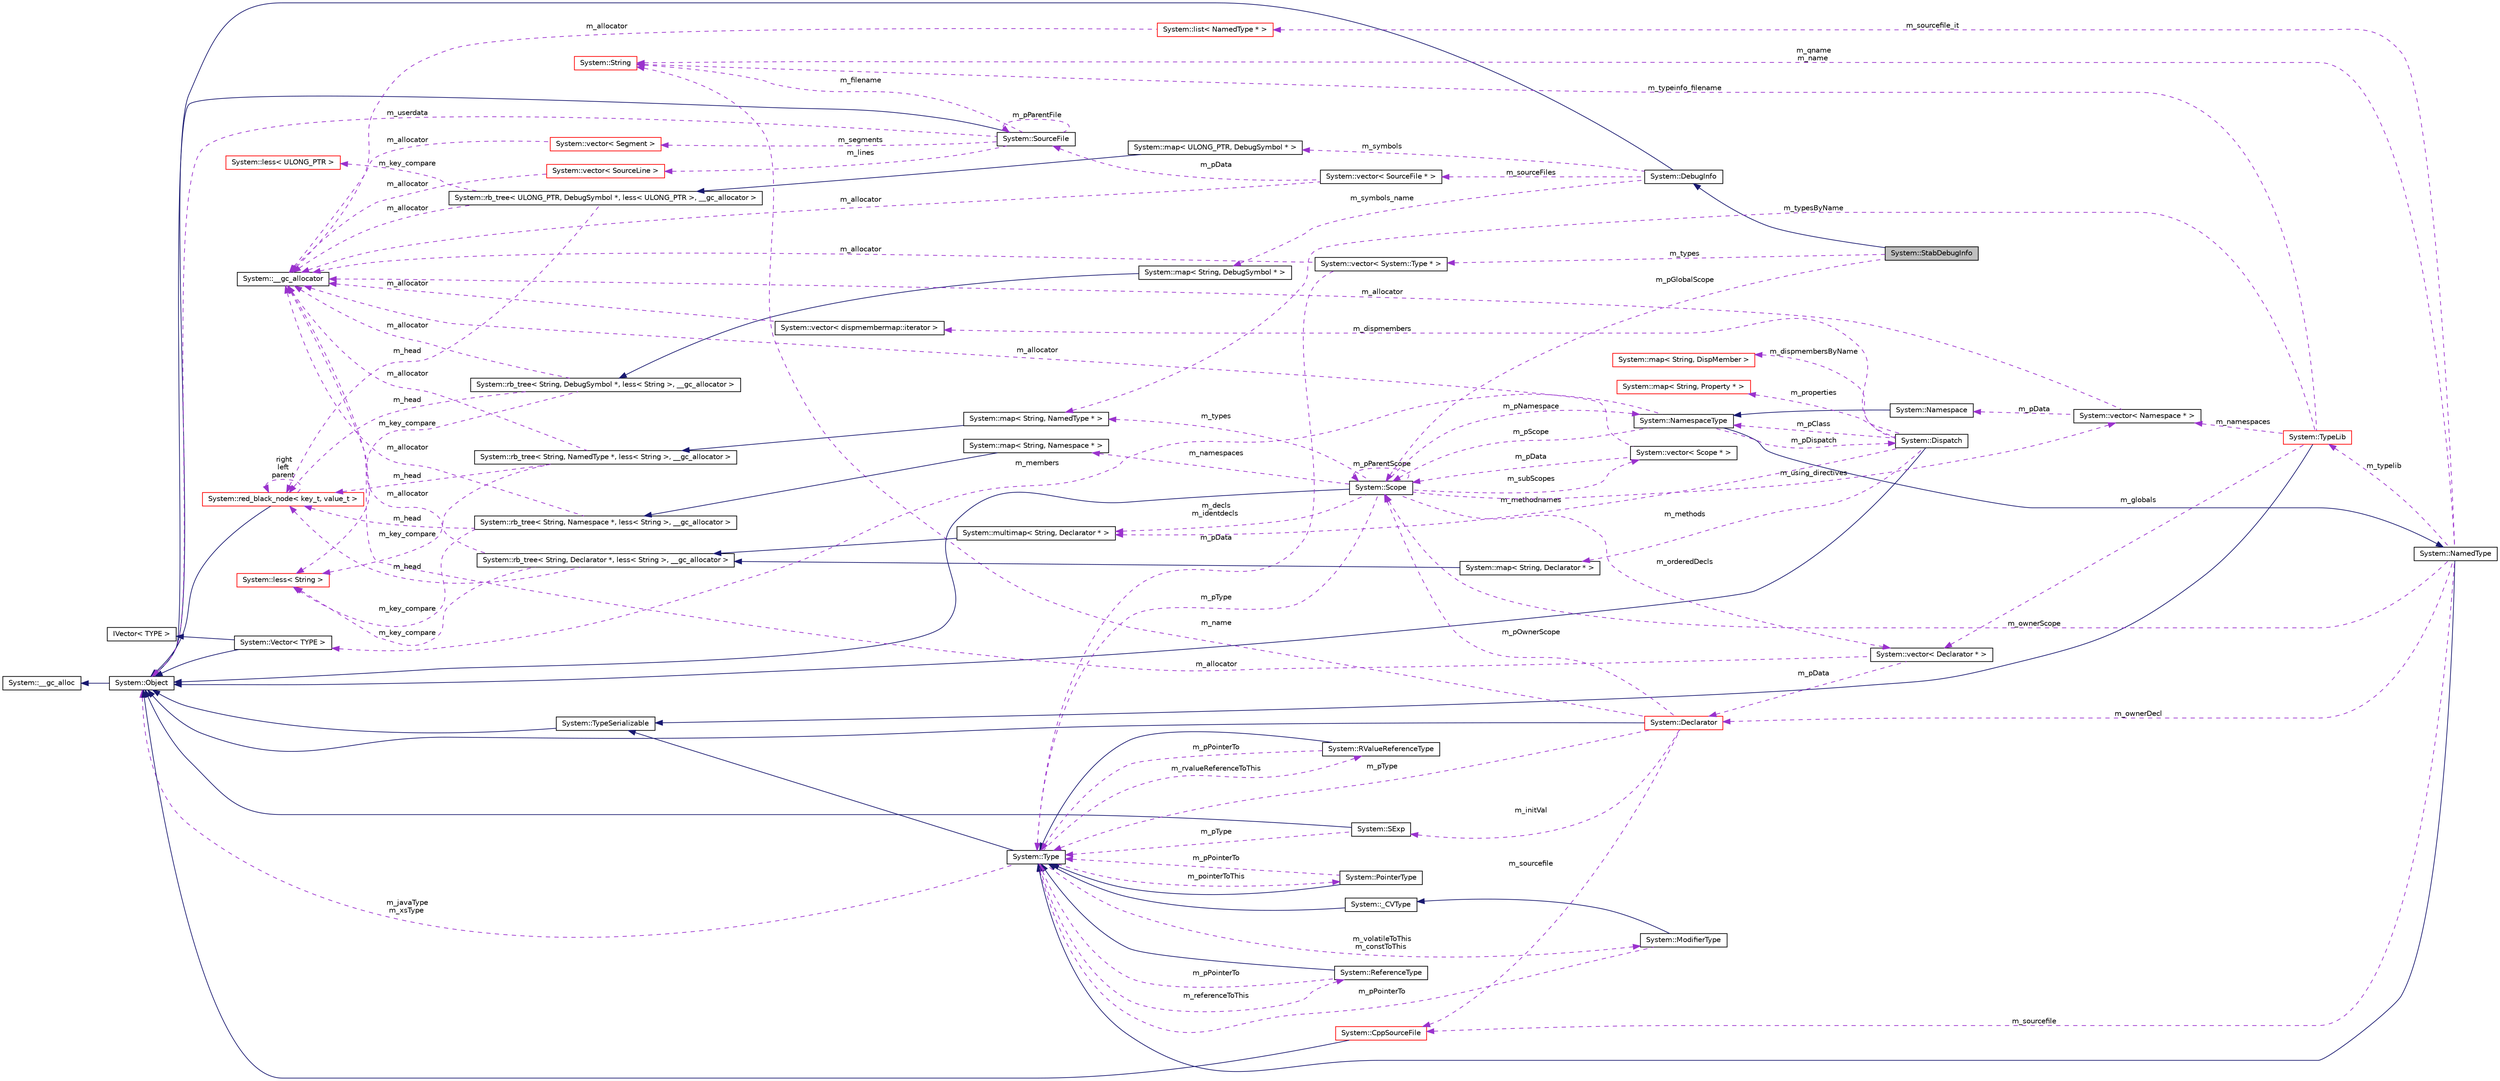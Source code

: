 digraph G
{
  edge [fontname="Helvetica",fontsize="10",labelfontname="Helvetica",labelfontsize="10"];
  node [fontname="Helvetica",fontsize="10",shape=record];
  rankdir="LR";
  Node1 [label="System::StabDebugInfo",height=0.2,width=0.4,color="black", fillcolor="grey75", style="filled" fontcolor="black"];
  Node2 -> Node1 [dir="back",color="midnightblue",fontsize="10",style="solid",fontname="Helvetica"];
  Node2 [label="System::DebugInfo",height=0.2,width=0.4,color="black", fillcolor="white", style="filled",URL="$class_system_1_1_debug_info.html"];
  Node3 -> Node2 [dir="back",color="midnightblue",fontsize="10",style="solid",fontname="Helvetica"];
  Node3 [label="System::Object",height=0.2,width=0.4,color="black", fillcolor="white", style="filled",URL="$class_system_1_1_object.html"];
  Node4 -> Node3 [dir="back",color="midnightblue",fontsize="10",style="solid",fontname="Helvetica"];
  Node4 [label="System::__gc_alloc",height=0.2,width=0.4,color="black", fillcolor="white", style="filled",URL="$class_system_1_1____gc__alloc.html"];
  Node5 -> Node2 [dir="back",color="darkorchid3",fontsize="10",style="dashed",label=" m_symbols_name" ,fontname="Helvetica"];
  Node5 [label="System::map\< String, DebugSymbol * \>",height=0.2,width=0.4,color="black", fillcolor="white", style="filled",URL="$class_system_1_1map.html"];
  Node6 -> Node5 [dir="back",color="midnightblue",fontsize="10",style="solid",fontname="Helvetica"];
  Node6 [label="System::rb_tree\< String, DebugSymbol *, less\< String \>, __gc_allocator \>",height=0.2,width=0.4,color="black", fillcolor="white", style="filled",URL="$class_system_1_1rb__tree.html"];
  Node7 -> Node6 [dir="back",color="darkorchid3",fontsize="10",style="dashed",label=" m_allocator" ,fontname="Helvetica"];
  Node7 [label="System::__gc_allocator",height=0.2,width=0.4,color="black", fillcolor="white", style="filled",URL="$class_system_1_1____gc__allocator.html"];
  Node8 -> Node6 [dir="back",color="darkorchid3",fontsize="10",style="dashed",label=" m_key_compare" ,fontname="Helvetica"];
  Node8 [label="System::less\< String \>",height=0.2,width=0.4,color="red", fillcolor="white", style="filled",URL="$class_system_1_1less_3_01_string_01_4.html"];
  Node9 -> Node6 [dir="back",color="darkorchid3",fontsize="10",style="dashed",label=" m_head" ,fontname="Helvetica"];
  Node9 [label="System::red_black_node\< key_t, value_t \>",height=0.2,width=0.4,color="red", fillcolor="white", style="filled",URL="$class_system_1_1red__black__node.html"];
  Node3 -> Node9 [dir="back",color="midnightblue",fontsize="10",style="solid",fontname="Helvetica"];
  Node9 -> Node9 [dir="back",color="darkorchid3",fontsize="10",style="dashed",label=" right\nleft\nparent" ,fontname="Helvetica"];
  Node10 -> Node2 [dir="back",color="darkorchid3",fontsize="10",style="dashed",label=" m_symbols" ,fontname="Helvetica"];
  Node10 [label="System::map\< ULONG_PTR, DebugSymbol * \>",height=0.2,width=0.4,color="black", fillcolor="white", style="filled",URL="$class_system_1_1map.html"];
  Node11 -> Node10 [dir="back",color="midnightblue",fontsize="10",style="solid",fontname="Helvetica"];
  Node11 [label="System::rb_tree\< ULONG_PTR, DebugSymbol *, less\< ULONG_PTR \>, __gc_allocator \>",height=0.2,width=0.4,color="black", fillcolor="white", style="filled",URL="$class_system_1_1rb__tree.html"];
  Node7 -> Node11 [dir="back",color="darkorchid3",fontsize="10",style="dashed",label=" m_allocator" ,fontname="Helvetica"];
  Node12 -> Node11 [dir="back",color="darkorchid3",fontsize="10",style="dashed",label=" m_key_compare" ,fontname="Helvetica"];
  Node12 [label="System::less\< ULONG_PTR \>",height=0.2,width=0.4,color="red", fillcolor="white", style="filled",URL="$class_system_1_1less.html"];
  Node9 -> Node11 [dir="back",color="darkorchid3",fontsize="10",style="dashed",label=" m_head" ,fontname="Helvetica"];
  Node13 -> Node2 [dir="back",color="darkorchid3",fontsize="10",style="dashed",label=" m_sourceFiles" ,fontname="Helvetica"];
  Node13 [label="System::vector\< SourceFile * \>",height=0.2,width=0.4,color="black", fillcolor="white", style="filled",URL="$class_system_1_1vector.html"];
  Node14 -> Node13 [dir="back",color="darkorchid3",fontsize="10",style="dashed",label=" m_pData" ,fontname="Helvetica"];
  Node14 [label="System::SourceFile",height=0.2,width=0.4,color="black", fillcolor="white", style="filled",URL="$class_system_1_1_source_file.html"];
  Node3 -> Node14 [dir="back",color="midnightblue",fontsize="10",style="solid",fontname="Helvetica"];
  Node14 -> Node14 [dir="back",color="darkorchid3",fontsize="10",style="dashed",label=" m_pParentFile" ,fontname="Helvetica"];
  Node15 -> Node14 [dir="back",color="darkorchid3",fontsize="10",style="dashed",label=" m_segments" ,fontname="Helvetica"];
  Node15 [label="System::vector\< Segment \>",height=0.2,width=0.4,color="red", fillcolor="white", style="filled",URL="$class_system_1_1vector.html"];
  Node7 -> Node15 [dir="back",color="darkorchid3",fontsize="10",style="dashed",label=" m_allocator" ,fontname="Helvetica"];
  Node16 -> Node14 [dir="back",color="darkorchid3",fontsize="10",style="dashed",label=" m_lines" ,fontname="Helvetica"];
  Node16 [label="System::vector\< SourceLine \>",height=0.2,width=0.4,color="red", fillcolor="white", style="filled",URL="$class_system_1_1vector.html"];
  Node7 -> Node16 [dir="back",color="darkorchid3",fontsize="10",style="dashed",label=" m_allocator" ,fontname="Helvetica"];
  Node17 -> Node14 [dir="back",color="darkorchid3",fontsize="10",style="dashed",label=" m_filename" ,fontname="Helvetica"];
  Node17 [label="System::String",height=0.2,width=0.4,color="red", fillcolor="white", style="filled",URL="$class_system_1_1_string.html"];
  Node3 -> Node14 [dir="back",color="darkorchid3",fontsize="10",style="dashed",label=" m_userdata" ,fontname="Helvetica"];
  Node7 -> Node13 [dir="back",color="darkorchid3",fontsize="10",style="dashed",label=" m_allocator" ,fontname="Helvetica"];
  Node18 -> Node1 [dir="back",color="darkorchid3",fontsize="10",style="dashed",label=" m_types" ,fontname="Helvetica"];
  Node18 [label="System::vector\< System::Type * \>",height=0.2,width=0.4,color="black", fillcolor="white", style="filled",URL="$class_system_1_1vector.html"];
  Node19 -> Node18 [dir="back",color="darkorchid3",fontsize="10",style="dashed",label=" m_pData" ,fontname="Helvetica"];
  Node19 [label="System::Type",height=0.2,width=0.4,color="black", fillcolor="white", style="filled",URL="$class_system_1_1_type.html"];
  Node20 -> Node19 [dir="back",color="midnightblue",fontsize="10",style="solid",fontname="Helvetica"];
  Node20 [label="System::TypeSerializable",height=0.2,width=0.4,color="black", fillcolor="white", style="filled",URL="$class_system_1_1_type_serializable.html"];
  Node3 -> Node20 [dir="back",color="midnightblue",fontsize="10",style="solid",fontname="Helvetica"];
  Node21 -> Node19 [dir="back",color="darkorchid3",fontsize="10",style="dashed",label=" m_pointerToThis" ,fontname="Helvetica"];
  Node21 [label="System::PointerType",height=0.2,width=0.4,color="black", fillcolor="white", style="filled",URL="$class_system_1_1_pointer_type.html"];
  Node19 -> Node21 [dir="back",color="midnightblue",fontsize="10",style="solid",fontname="Helvetica"];
  Node19 -> Node21 [dir="back",color="darkorchid3",fontsize="10",style="dashed",label=" m_pPointerTo" ,fontname="Helvetica"];
  Node22 -> Node19 [dir="back",color="darkorchid3",fontsize="10",style="dashed",label=" m_referenceToThis" ,fontname="Helvetica"];
  Node22 [label="System::ReferenceType",height=0.2,width=0.4,color="black", fillcolor="white", style="filled",URL="$class_system_1_1_reference_type.html"];
  Node19 -> Node22 [dir="back",color="midnightblue",fontsize="10",style="solid",fontname="Helvetica"];
  Node19 -> Node22 [dir="back",color="darkorchid3",fontsize="10",style="dashed",label=" m_pPointerTo" ,fontname="Helvetica"];
  Node23 -> Node19 [dir="back",color="darkorchid3",fontsize="10",style="dashed",label=" m_rvalueReferenceToThis" ,fontname="Helvetica"];
  Node23 [label="System::RValueReferenceType",height=0.2,width=0.4,color="black", fillcolor="white", style="filled",URL="$class_system_1_1_r_value_reference_type.html"];
  Node19 -> Node23 [dir="back",color="midnightblue",fontsize="10",style="solid",fontname="Helvetica"];
  Node19 -> Node23 [dir="back",color="darkorchid3",fontsize="10",style="dashed",label=" m_pPointerTo" ,fontname="Helvetica"];
  Node24 -> Node19 [dir="back",color="darkorchid3",fontsize="10",style="dashed",label=" m_volatileToThis\nm_constToThis" ,fontname="Helvetica"];
  Node24 [label="System::ModifierType",height=0.2,width=0.4,color="black", fillcolor="white", style="filled",URL="$class_system_1_1_modifier_type.html"];
  Node25 -> Node24 [dir="back",color="midnightblue",fontsize="10",style="solid",fontname="Helvetica"];
  Node25 [label="System::_CVType",height=0.2,width=0.4,color="black", fillcolor="white", style="filled",URL="$class_system_1_1___c_v_type.html"];
  Node19 -> Node25 [dir="back",color="midnightblue",fontsize="10",style="solid",fontname="Helvetica"];
  Node19 -> Node24 [dir="back",color="darkorchid3",fontsize="10",style="dashed",label=" m_pPointerTo" ,fontname="Helvetica"];
  Node3 -> Node19 [dir="back",color="darkorchid3",fontsize="10",style="dashed",label=" m_javaType\nm_xsType" ,fontname="Helvetica"];
  Node7 -> Node18 [dir="back",color="darkorchid3",fontsize="10",style="dashed",label=" m_allocator" ,fontname="Helvetica"];
  Node26 -> Node1 [dir="back",color="darkorchid3",fontsize="10",style="dashed",label=" m_pGlobalScope" ,fontname="Helvetica"];
  Node26 [label="System::Scope",height=0.2,width=0.4,color="black", fillcolor="white", style="filled",URL="$class_system_1_1_scope.html"];
  Node3 -> Node26 [dir="back",color="midnightblue",fontsize="10",style="solid",fontname="Helvetica"];
  Node19 -> Node26 [dir="back",color="darkorchid3",fontsize="10",style="dashed",label=" m_pType" ,fontname="Helvetica"];
  Node27 -> Node26 [dir="back",color="darkorchid3",fontsize="10",style="dashed",label=" m_subScopes" ,fontname="Helvetica"];
  Node27 [label="System::vector\< Scope * \>",height=0.2,width=0.4,color="black", fillcolor="white", style="filled",URL="$class_system_1_1vector.html"];
  Node26 -> Node27 [dir="back",color="darkorchid3",fontsize="10",style="dashed",label=" m_pData" ,fontname="Helvetica"];
  Node7 -> Node27 [dir="back",color="darkorchid3",fontsize="10",style="dashed",label=" m_allocator" ,fontname="Helvetica"];
  Node26 -> Node26 [dir="back",color="darkorchid3",fontsize="10",style="dashed",label=" m_pParentScope" ,fontname="Helvetica"];
  Node28 -> Node26 [dir="back",color="darkorchid3",fontsize="10",style="dashed",label=" m_decls\nm_identdecls" ,fontname="Helvetica"];
  Node28 [label="System::multimap\< String, Declarator * \>",height=0.2,width=0.4,color="black", fillcolor="white", style="filled",URL="$class_system_1_1multimap.html"];
  Node29 -> Node28 [dir="back",color="midnightblue",fontsize="10",style="solid",fontname="Helvetica"];
  Node29 [label="System::rb_tree\< String, Declarator *, less\< String \>, __gc_allocator \>",height=0.2,width=0.4,color="black", fillcolor="white", style="filled",URL="$class_system_1_1rb__tree.html"];
  Node7 -> Node29 [dir="back",color="darkorchid3",fontsize="10",style="dashed",label=" m_allocator" ,fontname="Helvetica"];
  Node8 -> Node29 [dir="back",color="darkorchid3",fontsize="10",style="dashed",label=" m_key_compare" ,fontname="Helvetica"];
  Node9 -> Node29 [dir="back",color="darkorchid3",fontsize="10",style="dashed",label=" m_head" ,fontname="Helvetica"];
  Node30 -> Node26 [dir="back",color="darkorchid3",fontsize="10",style="dashed",label=" m_pNamespace" ,fontname="Helvetica"];
  Node30 [label="System::NamespaceType",height=0.2,width=0.4,color="black", fillcolor="white", style="filled",URL="$class_system_1_1_namespace_type.html"];
  Node31 -> Node30 [dir="back",color="midnightblue",fontsize="10",style="solid",fontname="Helvetica"];
  Node31 [label="System::NamedType",height=0.2,width=0.4,color="black", fillcolor="white", style="filled",URL="$class_system_1_1_named_type.html"];
  Node19 -> Node31 [dir="back",color="midnightblue",fontsize="10",style="solid",fontname="Helvetica"];
  Node26 -> Node31 [dir="back",color="darkorchid3",fontsize="10",style="dashed",label=" m_ownerScope" ,fontname="Helvetica"];
  Node32 -> Node31 [dir="back",color="darkorchid3",fontsize="10",style="dashed",label=" m_ownerDecl" ,fontname="Helvetica"];
  Node32 [label="System::Declarator",height=0.2,width=0.4,color="red", fillcolor="white", style="filled",URL="$class_system_1_1_declarator.html"];
  Node3 -> Node32 [dir="back",color="midnightblue",fontsize="10",style="solid",fontname="Helvetica"];
  Node19 -> Node32 [dir="back",color="darkorchid3",fontsize="10",style="dashed",label=" m_pType" ,fontname="Helvetica"];
  Node26 -> Node32 [dir="back",color="darkorchid3",fontsize="10",style="dashed",label=" m_pOwnerScope" ,fontname="Helvetica"];
  Node33 -> Node32 [dir="back",color="darkorchid3",fontsize="10",style="dashed",label=" m_initVal" ,fontname="Helvetica"];
  Node33 [label="System::SExp",height=0.2,width=0.4,color="black", fillcolor="white", style="filled",URL="$class_system_1_1_s_exp.html"];
  Node3 -> Node33 [dir="back",color="midnightblue",fontsize="10",style="solid",fontname="Helvetica"];
  Node19 -> Node33 [dir="back",color="darkorchid3",fontsize="10",style="dashed",label=" m_pType" ,fontname="Helvetica"];
  Node34 -> Node32 [dir="back",color="darkorchid3",fontsize="10",style="dashed",label=" m_sourcefile" ,fontname="Helvetica"];
  Node34 [label="System::CppSourceFile",height=0.2,width=0.4,color="red", fillcolor="white", style="filled",URL="$class_system_1_1_cpp_source_file.html"];
  Node3 -> Node34 [dir="back",color="midnightblue",fontsize="10",style="solid",fontname="Helvetica"];
  Node17 -> Node32 [dir="back",color="darkorchid3",fontsize="10",style="dashed",label=" m_name" ,fontname="Helvetica"];
  Node34 -> Node31 [dir="back",color="darkorchid3",fontsize="10",style="dashed",label=" m_sourcefile" ,fontname="Helvetica"];
  Node35 -> Node31 [dir="back",color="darkorchid3",fontsize="10",style="dashed",label=" m_sourcefile_it" ,fontname="Helvetica"];
  Node35 [label="System::list\< NamedType * \>",height=0.2,width=0.4,color="red", fillcolor="white", style="filled",URL="$class_system_1_1list.html"];
  Node7 -> Node35 [dir="back",color="darkorchid3",fontsize="10",style="dashed",label=" m_allocator" ,fontname="Helvetica"];
  Node17 -> Node31 [dir="back",color="darkorchid3",fontsize="10",style="dashed",label=" m_qname\nm_name" ,fontname="Helvetica"];
  Node36 -> Node31 [dir="back",color="darkorchid3",fontsize="10",style="dashed",label=" m_typelib" ,fontname="Helvetica"];
  Node36 [label="System::TypeLib",height=0.2,width=0.4,color="red", fillcolor="white", style="filled",URL="$class_system_1_1_type_lib.html"];
  Node20 -> Node36 [dir="back",color="midnightblue",fontsize="10",style="solid",fontname="Helvetica"];
  Node37 -> Node36 [dir="back",color="darkorchid3",fontsize="10",style="dashed",label=" m_namespaces" ,fontname="Helvetica"];
  Node37 [label="System::vector\< Namespace * \>",height=0.2,width=0.4,color="black", fillcolor="white", style="filled",URL="$class_system_1_1vector.html"];
  Node7 -> Node37 [dir="back",color="darkorchid3",fontsize="10",style="dashed",label=" m_allocator" ,fontname="Helvetica"];
  Node38 -> Node37 [dir="back",color="darkorchid3",fontsize="10",style="dashed",label=" m_pData" ,fontname="Helvetica"];
  Node38 [label="System::Namespace",height=0.2,width=0.4,color="black", fillcolor="white", style="filled",URL="$class_system_1_1_namespace.html"];
  Node30 -> Node38 [dir="back",color="midnightblue",fontsize="10",style="solid",fontname="Helvetica"];
  Node17 -> Node36 [dir="back",color="darkorchid3",fontsize="10",style="dashed",label=" m_typeinfo_filename" ,fontname="Helvetica"];
  Node39 -> Node36 [dir="back",color="darkorchid3",fontsize="10",style="dashed",label=" m_globals" ,fontname="Helvetica"];
  Node39 [label="System::vector\< Declarator * \>",height=0.2,width=0.4,color="black", fillcolor="white", style="filled",URL="$class_system_1_1vector.html"];
  Node7 -> Node39 [dir="back",color="darkorchid3",fontsize="10",style="dashed",label=" m_allocator" ,fontname="Helvetica"];
  Node32 -> Node39 [dir="back",color="darkorchid3",fontsize="10",style="dashed",label=" m_pData" ,fontname="Helvetica"];
  Node40 -> Node36 [dir="back",color="darkorchid3",fontsize="10",style="dashed",label=" m_typesByName" ,fontname="Helvetica"];
  Node40 [label="System::map\< String, NamedType * \>",height=0.2,width=0.4,color="black", fillcolor="white", style="filled",URL="$class_system_1_1map.html"];
  Node41 -> Node40 [dir="back",color="midnightblue",fontsize="10",style="solid",fontname="Helvetica"];
  Node41 [label="System::rb_tree\< String, NamedType *, less\< String \>, __gc_allocator \>",height=0.2,width=0.4,color="black", fillcolor="white", style="filled",URL="$class_system_1_1rb__tree.html"];
  Node7 -> Node41 [dir="back",color="darkorchid3",fontsize="10",style="dashed",label=" m_allocator" ,fontname="Helvetica"];
  Node8 -> Node41 [dir="back",color="darkorchid3",fontsize="10",style="dashed",label=" m_key_compare" ,fontname="Helvetica"];
  Node9 -> Node41 [dir="back",color="darkorchid3",fontsize="10",style="dashed",label=" m_head" ,fontname="Helvetica"];
  Node26 -> Node30 [dir="back",color="darkorchid3",fontsize="10",style="dashed",label=" m_pScope" ,fontname="Helvetica"];
  Node42 -> Node30 [dir="back",color="darkorchid3",fontsize="10",style="dashed",label=" m_members" ,fontname="Helvetica"];
  Node42 [label="System::Vector\< TYPE \>",height=0.2,width=0.4,color="black", fillcolor="white", style="filled",URL="$class_system_1_1_vector.html"];
  Node3 -> Node42 [dir="back",color="midnightblue",fontsize="10",style="solid",fontname="Helvetica"];
  Node43 -> Node42 [dir="back",color="midnightblue",fontsize="10",style="solid",fontname="Helvetica"];
  Node43 [label="IVector\< TYPE \>",height=0.2,width=0.4,color="black", fillcolor="white", style="filled",URL="$class_i_vector.html"];
  Node44 -> Node30 [dir="back",color="darkorchid3",fontsize="10",style="dashed",label=" m_pDispatch" ,fontname="Helvetica"];
  Node44 [label="System::Dispatch",height=0.2,width=0.4,color="black", fillcolor="white", style="filled",URL="$class_system_1_1_dispatch.html"];
  Node3 -> Node44 [dir="back",color="midnightblue",fontsize="10",style="solid",fontname="Helvetica"];
  Node45 -> Node44 [dir="back",color="darkorchid3",fontsize="10",style="dashed",label=" m_dispmembersByName" ,fontname="Helvetica"];
  Node45 [label="System::map\< String, DispMember \>",height=0.2,width=0.4,color="red", fillcolor="white", style="filled",URL="$class_system_1_1map.html"];
  Node28 -> Node44 [dir="back",color="darkorchid3",fontsize="10",style="dashed",label=" m_methodnames" ,fontname="Helvetica"];
  Node30 -> Node44 [dir="back",color="darkorchid3",fontsize="10",style="dashed",label=" m_pClass" ,fontname="Helvetica"];
  Node46 -> Node44 [dir="back",color="darkorchid3",fontsize="10",style="dashed",label=" m_dispmembers" ,fontname="Helvetica"];
  Node46 [label="System::vector\< dispmembermap::iterator \>",height=0.2,width=0.4,color="black", fillcolor="white", style="filled",URL="$class_system_1_1vector.html"];
  Node7 -> Node46 [dir="back",color="darkorchid3",fontsize="10",style="dashed",label=" m_allocator" ,fontname="Helvetica"];
  Node47 -> Node44 [dir="back",color="darkorchid3",fontsize="10",style="dashed",label=" m_properties" ,fontname="Helvetica"];
  Node47 [label="System::map\< String, Property * \>",height=0.2,width=0.4,color="red", fillcolor="white", style="filled",URL="$class_system_1_1map.html"];
  Node48 -> Node44 [dir="back",color="darkorchid3",fontsize="10",style="dashed",label=" m_methods" ,fontname="Helvetica"];
  Node48 [label="System::map\< String, Declarator * \>",height=0.2,width=0.4,color="black", fillcolor="white", style="filled",URL="$class_system_1_1map.html"];
  Node29 -> Node48 [dir="back",color="midnightblue",fontsize="10",style="solid",fontname="Helvetica"];
  Node49 -> Node26 [dir="back",color="darkorchid3",fontsize="10",style="dashed",label=" m_namespaces" ,fontname="Helvetica"];
  Node49 [label="System::map\< String, Namespace * \>",height=0.2,width=0.4,color="black", fillcolor="white", style="filled",URL="$class_system_1_1map.html"];
  Node50 -> Node49 [dir="back",color="midnightblue",fontsize="10",style="solid",fontname="Helvetica"];
  Node50 [label="System::rb_tree\< String, Namespace *, less\< String \>, __gc_allocator \>",height=0.2,width=0.4,color="black", fillcolor="white", style="filled",URL="$class_system_1_1rb__tree.html"];
  Node7 -> Node50 [dir="back",color="darkorchid3",fontsize="10",style="dashed",label=" m_allocator" ,fontname="Helvetica"];
  Node8 -> Node50 [dir="back",color="darkorchid3",fontsize="10",style="dashed",label=" m_key_compare" ,fontname="Helvetica"];
  Node9 -> Node50 [dir="back",color="darkorchid3",fontsize="10",style="dashed",label=" m_head" ,fontname="Helvetica"];
  Node37 -> Node26 [dir="back",color="darkorchid3",fontsize="10",style="dashed",label=" m_using_directives" ,fontname="Helvetica"];
  Node39 -> Node26 [dir="back",color="darkorchid3",fontsize="10",style="dashed",label=" m_orderedDecls" ,fontname="Helvetica"];
  Node40 -> Node26 [dir="back",color="darkorchid3",fontsize="10",style="dashed",label=" m_types" ,fontname="Helvetica"];
}
